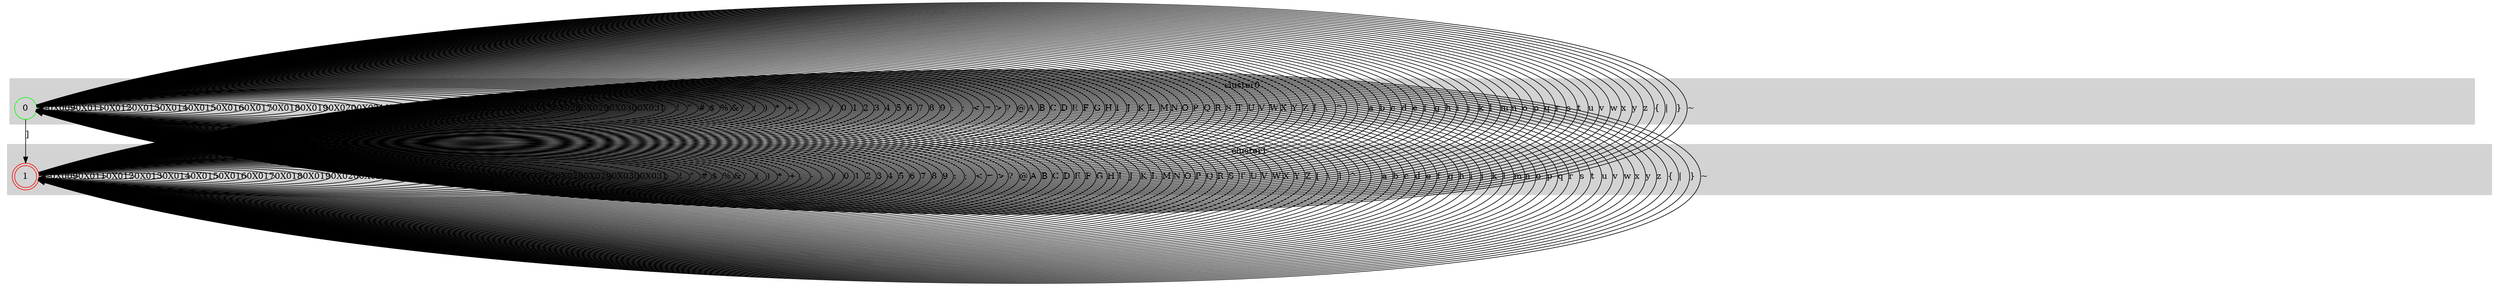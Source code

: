 digraph G {
subgraph cluster_0 {
style=filled;
color=lightgrey;
0[shape=circle color=green]
label=cluster0;
}
subgraph cluster_1 {
style=filled;
color=lightgrey;
1[shape=doublecircle color=red]
label=cluster1;
}
0->0[label= "0X009" ]
0->0[label= "0X011" ]
0->0[label= "0X012" ]
0->0[label= "0X013" ]
0->0[label= "0X014" ]
0->0[label= "0X015" ]
0->0[label= "0X016" ]
0->0[label= "0X017" ]
0->0[label= "0X018" ]
0->0[label= "0X019" ]
0->0[label= "0X020" ]
0->0[label= "0X021" ]
0->0[label= "0X022" ]
0->0[label= "0X023" ]
0->0[label= "0X024" ]
0->0[label= "0X025" ]
0->0[label= "0X026" ]
0->0[label= "0X027" ]
0->0[label= "0X028" ]
0->0[label= "0X029" ]
0->0[label= "0X030" ]
0->0[label= "0X031" ]
0->0[label= " " ]
0->0[label= "!" ]
0->0[label= "\"" ]
0->0[label= "#" ]
0->0[label= "$" ]
0->0[label= "%" ]
0->0[label= "&" ]
0->0[label= "'" ]
0->0[label= "(" ]
0->0[label= ")" ]
0->0[label= "*" ]
0->0[label= "+" ]
0->0[label= "," ]
0->0[label= "-" ]
0->0[label= "." ]
0->0[label= "/" ]
0->0[label= "0" ]
0->0[label= "1" ]
0->0[label= "2" ]
0->0[label= "3" ]
0->0[label= "4" ]
0->0[label= "5" ]
0->0[label= "6" ]
0->0[label= "7" ]
0->0[label= "8" ]
0->0[label= "9" ]
0->0[label= ":" ]
0->0[label= ";" ]
0->0[label= "<" ]
0->0[label= "=" ]
0->0[label= ">" ]
0->0[label= "?" ]
0->0[label= "@" ]
0->0[label= "A" ]
0->0[label= "B" ]
0->0[label= "C" ]
0->0[label= "D" ]
0->0[label= "E" ]
0->0[label= "F" ]
0->0[label= "G" ]
0->0[label= "H" ]
0->0[label= "I" ]
0->0[label= "J" ]
0->0[label= "K" ]
0->0[label= "L" ]
0->0[label= "M" ]
0->0[label= "N" ]
0->0[label= "O" ]
0->0[label= "P" ]
0->0[label= "Q" ]
0->0[label= "R" ]
0->0[label= "S" ]
0->0[label= "T" ]
0->0[label= "U" ]
0->0[label= "V" ]
0->0[label= "W" ]
0->0[label= "X" ]
0->0[label= "Y" ]
0->0[label= "Z" ]
0->0[label= "[" ]
0->0[label= "\\" ]
0->1[label= "]" ]
0->0[label= "^" ]
0->0[label= "_" ]
0->0[label= "`" ]
0->0[label= "a" ]
0->0[label= "b" ]
0->0[label= "c" ]
0->0[label= "d" ]
0->0[label= "e" ]
0->0[label= "f" ]
0->0[label= "g" ]
0->0[label= "h" ]
0->0[label= "i" ]
0->0[label= "j" ]
0->0[label= "k" ]
0->0[label= "l" ]
0->0[label= "m" ]
0->0[label= "n" ]
0->0[label= "o" ]
0->0[label= "p" ]
0->0[label= "q" ]
0->0[label= "r" ]
0->0[label= "s" ]
0->0[label= "t" ]
0->0[label= "u" ]
0->0[label= "v" ]
0->0[label= "w" ]
0->0[label= "x" ]
0->0[label= "y" ]
0->0[label= "z" ]
0->0[label= "{" ]
0->0[label= "|" ]
0->0[label= "}" ]
0->0[label= "~" ]
1->1[label= "0X009" ]
1->1[label= "0X011" ]
1->1[label= "0X012" ]
1->1[label= "0X013" ]
1->1[label= "0X014" ]
1->1[label= "0X015" ]
1->1[label= "0X016" ]
1->1[label= "0X017" ]
1->1[label= "0X018" ]
1->1[label= "0X019" ]
1->1[label= "0X020" ]
1->1[label= "0X021" ]
1->1[label= "0X022" ]
1->1[label= "0X023" ]
1->1[label= "0X024" ]
1->1[label= "0X025" ]
1->1[label= "0X026" ]
1->1[label= "0X027" ]
1->1[label= "0X028" ]
1->1[label= "0X029" ]
1->1[label= "0X030" ]
1->1[label= "0X031" ]
1->1[label= " " ]
1->1[label= "!" ]
1->1[label= "\"" ]
1->1[label= "#" ]
1->1[label= "$" ]
1->1[label= "%" ]
1->1[label= "&" ]
1->1[label= "'" ]
1->1[label= "(" ]
1->1[label= ")" ]
1->1[label= "*" ]
1->1[label= "+" ]
1->1[label= "," ]
1->1[label= "-" ]
1->1[label= "." ]
1->1[label= "/" ]
1->1[label= "0" ]
1->1[label= "1" ]
1->1[label= "2" ]
1->1[label= "3" ]
1->1[label= "4" ]
1->1[label= "5" ]
1->1[label= "6" ]
1->1[label= "7" ]
1->1[label= "8" ]
1->1[label= "9" ]
1->1[label= ":" ]
1->1[label= ";" ]
1->1[label= "<" ]
1->1[label= "=" ]
1->1[label= ">" ]
1->1[label= "?" ]
1->1[label= "@" ]
1->1[label= "A" ]
1->1[label= "B" ]
1->1[label= "C" ]
1->1[label= "D" ]
1->1[label= "E" ]
1->1[label= "F" ]
1->1[label= "G" ]
1->1[label= "H" ]
1->1[label= "I" ]
1->1[label= "J" ]
1->1[label= "K" ]
1->1[label= "L" ]
1->1[label= "M" ]
1->1[label= "N" ]
1->1[label= "O" ]
1->1[label= "P" ]
1->1[label= "Q" ]
1->1[label= "R" ]
1->1[label= "S" ]
1->1[label= "T" ]
1->1[label= "U" ]
1->1[label= "V" ]
1->1[label= "W" ]
1->1[label= "X" ]
1->1[label= "Y" ]
1->1[label= "Z" ]
1->1[label= "[" ]
1->1[label= "\\" ]
1->1[label= "]" ]
1->1[label= "^" ]
1->1[label= "_" ]
1->1[label= "`" ]
1->1[label= "a" ]
1->1[label= "b" ]
1->1[label= "c" ]
1->1[label= "d" ]
1->1[label= "e" ]
1->1[label= "f" ]
1->1[label= "g" ]
1->1[label= "h" ]
1->1[label= "i" ]
1->1[label= "j" ]
1->1[label= "k" ]
1->1[label= "l" ]
1->1[label= "m" ]
1->1[label= "n" ]
1->1[label= "o" ]
1->1[label= "p" ]
1->1[label= "q" ]
1->1[label= "r" ]
1->1[label= "s" ]
1->1[label= "t" ]
1->1[label= "u" ]
1->1[label= "v" ]
1->1[label= "w" ]
1->1[label= "x" ]
1->1[label= "y" ]
1->1[label= "z" ]
1->1[label= "{" ]
1->1[label= "|" ]
1->1[label= "}" ]
1->1[label= "~" ]
}
